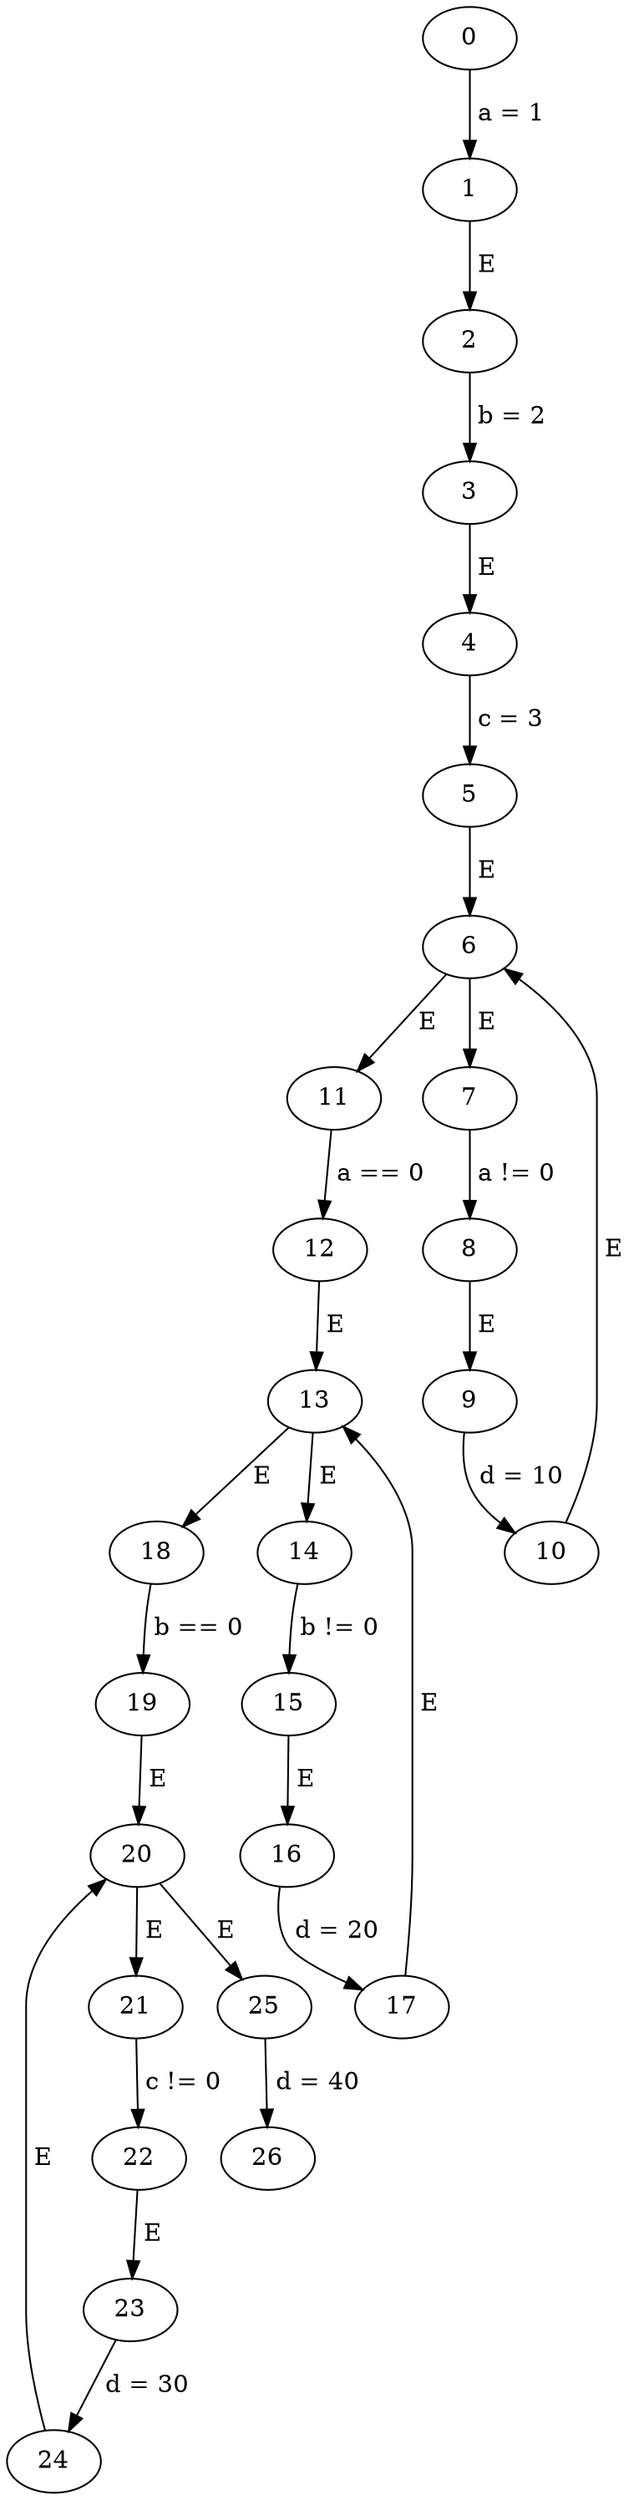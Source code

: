 // seqwhile
digraph {
	6 -> 11 [label=" E "]
	21 -> 22 [label=" c != 0 "]
	6 -> 7 [label=" E "]
	15 -> 16 [label=" E "]
	24 -> 20 [label=" E "]
	20 -> 21 [label=" E "]
	18 -> 19 [label=" b == 0 "]
	14 -> 15 [label=" b != 0 "]
	13 -> 18 [label=" E "]
	1 -> 2 [label=" E "]
	12 -> 13 [label=" E "]
	23 -> 24 [label=" d = 30 "]
	2 -> 3 [label=" b = 2 "]
	13 -> 14 [label=" E "]
	16 -> 17 [label=" d = 20 "]
	3 -> 4 [label=" E "]
	8 -> 9 [label=" E "]
	22 -> 23 [label=" E "]
	7 -> 8 [label=" a != 0 "]
	9 -> 10 [label=" d = 10 "]
	19 -> 20 [label=" E "]
	0 -> 1 [label=" a = 1 "]
	10 -> 6 [label=" E "]
	11 -> 12 [label=" a == 0 "]
	17 -> 13 [label=" E "]
	4 -> 5 [label=" c = 3 "]
	25 -> 26 [label=" d = 40 "]
	5 -> 6 [label=" E "]
	20 -> 25 [label=" E "]
}
